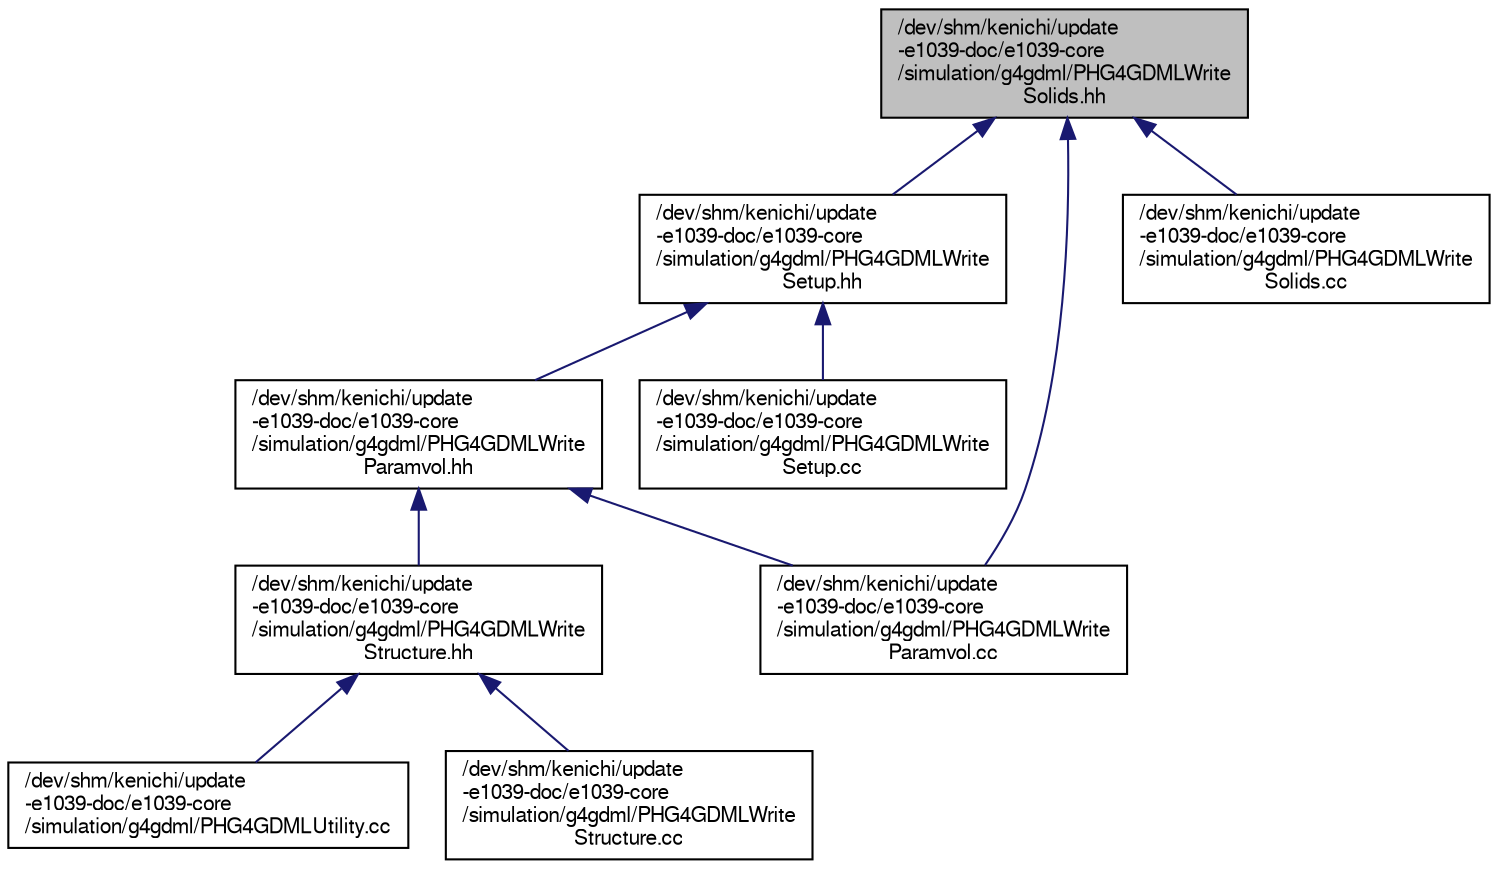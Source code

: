 digraph "/dev/shm/kenichi/update-e1039-doc/e1039-core/simulation/g4gdml/PHG4GDMLWriteSolids.hh"
{
  bgcolor="transparent";
  edge [fontname="FreeSans",fontsize="10",labelfontname="FreeSans",labelfontsize="10"];
  node [fontname="FreeSans",fontsize="10",shape=record];
  Node1 [label="/dev/shm/kenichi/update\l-e1039-doc/e1039-core\l/simulation/g4gdml/PHG4GDMLWrite\lSolids.hh",height=0.2,width=0.4,color="black", fillcolor="grey75", style="filled" fontcolor="black"];
  Node1 -> Node2 [dir="back",color="midnightblue",fontsize="10",style="solid",fontname="FreeSans"];
  Node2 [label="/dev/shm/kenichi/update\l-e1039-doc/e1039-core\l/simulation/g4gdml/PHG4GDMLWrite\lSetup.hh",height=0.2,width=0.4,color="black",URL="$d3/d39/PHG4GDMLWriteSetup_8hh.html"];
  Node2 -> Node3 [dir="back",color="midnightblue",fontsize="10",style="solid",fontname="FreeSans"];
  Node3 [label="/dev/shm/kenichi/update\l-e1039-doc/e1039-core\l/simulation/g4gdml/PHG4GDMLWrite\lParamvol.hh",height=0.2,width=0.4,color="black",URL="$d6/d94/PHG4GDMLWriteParamvol_8hh.html"];
  Node3 -> Node4 [dir="back",color="midnightblue",fontsize="10",style="solid",fontname="FreeSans"];
  Node4 [label="/dev/shm/kenichi/update\l-e1039-doc/e1039-core\l/simulation/g4gdml/PHG4GDMLWrite\lStructure.hh",height=0.2,width=0.4,color="black",URL="$df/db5/PHG4GDMLWriteStructure_8hh.html"];
  Node4 -> Node5 [dir="back",color="midnightblue",fontsize="10",style="solid",fontname="FreeSans"];
  Node5 [label="/dev/shm/kenichi/update\l-e1039-doc/e1039-core\l/simulation/g4gdml/PHG4GDMLUtility.cc",height=0.2,width=0.4,color="black",URL="$d7/d54/PHG4GDMLUtility_8cc.html"];
  Node4 -> Node6 [dir="back",color="midnightblue",fontsize="10",style="solid",fontname="FreeSans"];
  Node6 [label="/dev/shm/kenichi/update\l-e1039-doc/e1039-core\l/simulation/g4gdml/PHG4GDMLWrite\lStructure.cc",height=0.2,width=0.4,color="black",URL="$d3/dcd/PHG4GDMLWriteStructure_8cc.html"];
  Node3 -> Node7 [dir="back",color="midnightblue",fontsize="10",style="solid",fontname="FreeSans"];
  Node7 [label="/dev/shm/kenichi/update\l-e1039-doc/e1039-core\l/simulation/g4gdml/PHG4GDMLWrite\lParamvol.cc",height=0.2,width=0.4,color="black",URL="$dc/df5/PHG4GDMLWriteParamvol_8cc.html"];
  Node2 -> Node8 [dir="back",color="midnightblue",fontsize="10",style="solid",fontname="FreeSans"];
  Node8 [label="/dev/shm/kenichi/update\l-e1039-doc/e1039-core\l/simulation/g4gdml/PHG4GDMLWrite\lSetup.cc",height=0.2,width=0.4,color="black",URL="$d1/d83/PHG4GDMLWriteSetup_8cc.html"];
  Node1 -> Node7 [dir="back",color="midnightblue",fontsize="10",style="solid",fontname="FreeSans"];
  Node1 -> Node9 [dir="back",color="midnightblue",fontsize="10",style="solid",fontname="FreeSans"];
  Node9 [label="/dev/shm/kenichi/update\l-e1039-doc/e1039-core\l/simulation/g4gdml/PHG4GDMLWrite\lSolids.cc",height=0.2,width=0.4,color="black",URL="$d8/de3/PHG4GDMLWriteSolids_8cc.html"];
}
